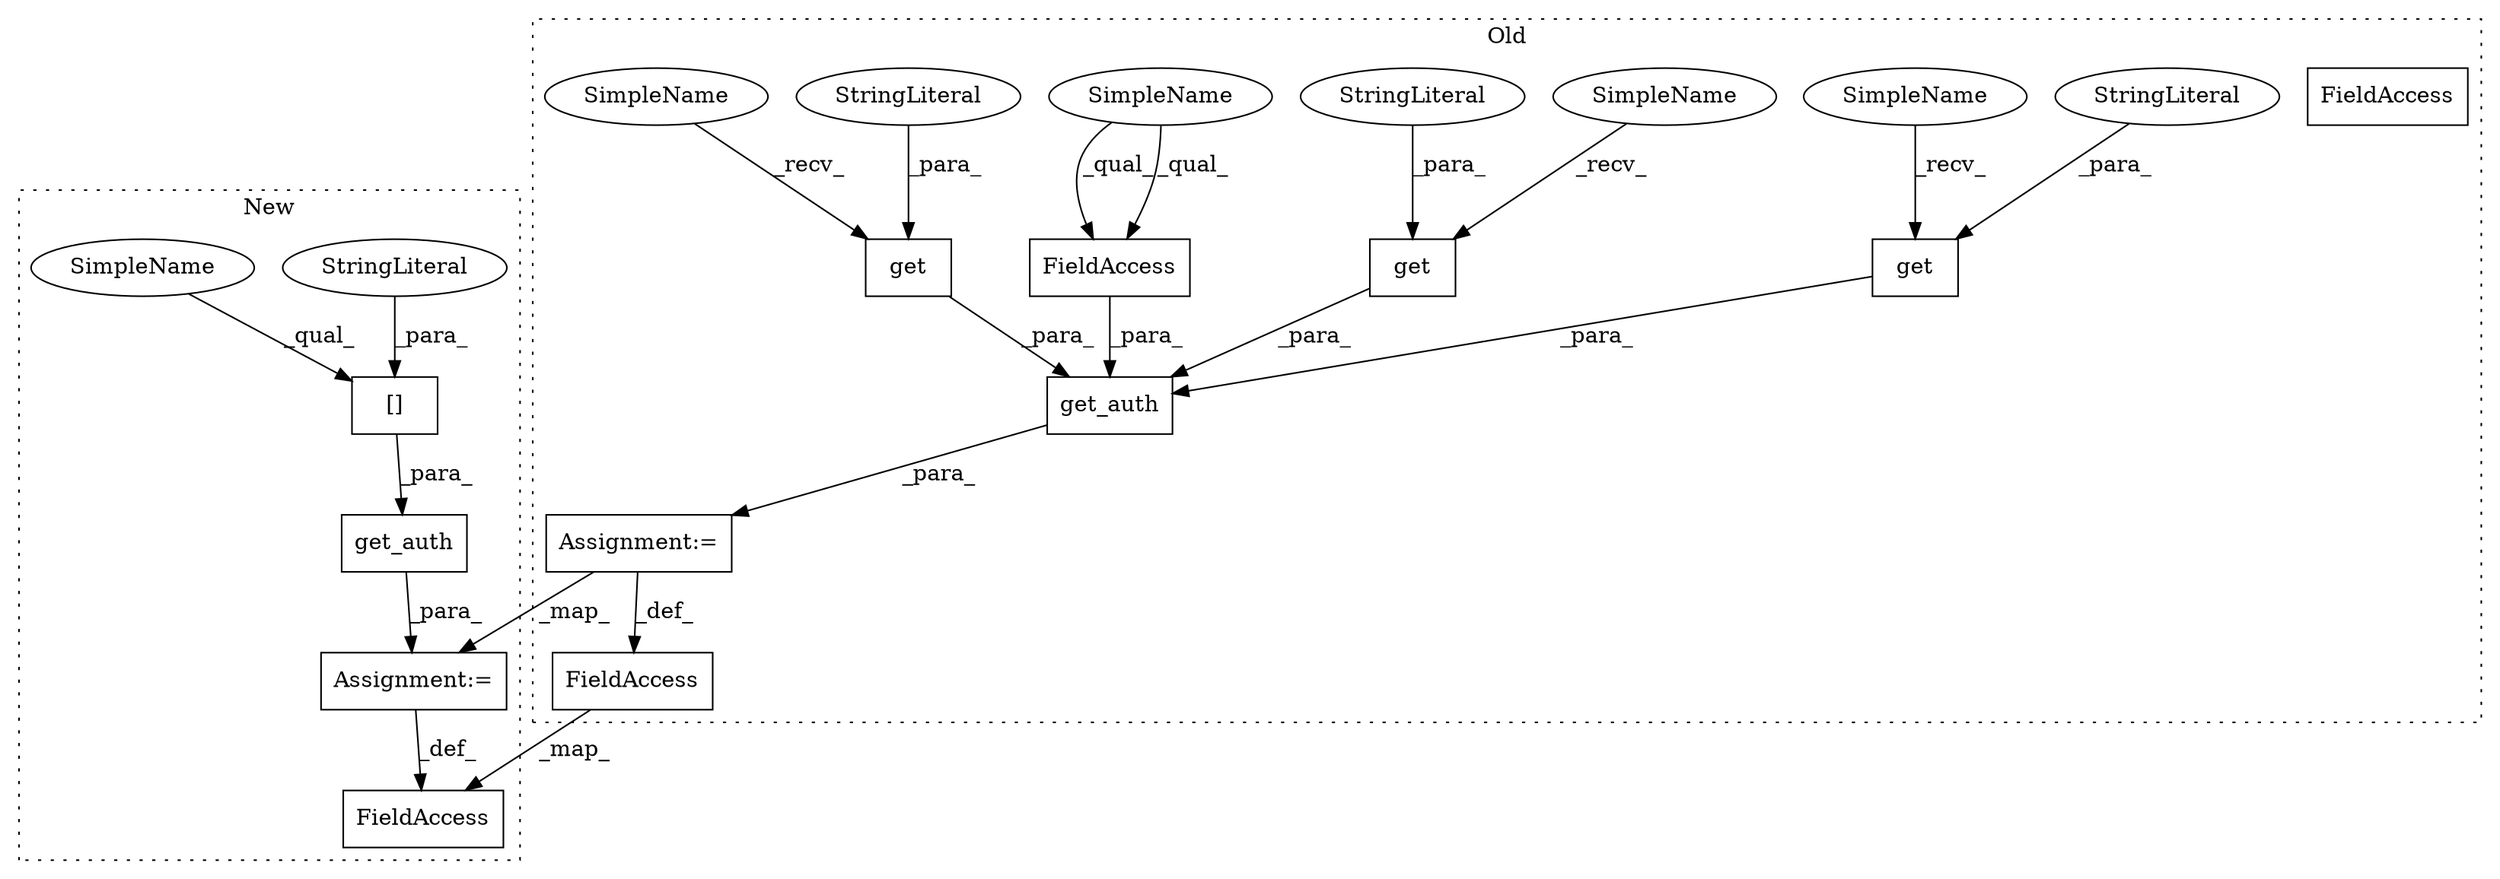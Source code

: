 digraph G {
subgraph cluster0 {
1 [label="get" a="32" s="892,906" l="4,1" shape="box"];
4 [label="get" a="32" s="837,857" l="4,1" shape="box"];
5 [label="get_auth" a="32" s="809,921" l="9,1" shape="box"];
6 [label="FieldAccess" a="22" s="818" l="8" shape="box"];
7 [label="get" a="32" s="869,880" l="4,1" shape="box"];
8 [label="FieldAccess" a="22" s="799" l="9" shape="box"];
11 [label="StringLiteral" a="45" s="873" l="7" shape="ellipse"];
12 [label="StringLiteral" a="45" s="896" l="10" shape="ellipse"];
13 [label="StringLiteral" a="45" s="841" l="16" shape="ellipse"];
14 [label="Assignment:=" a="7" s="808" l="1" shape="box"];
16 [label="SimpleName" a="42" s="818" l="4" shape="ellipse"];
17 [label="SimpleName" a="42" s="859" l="9" shape="ellipse"];
18 [label="SimpleName" a="42" s="882" l="9" shape="ellipse"];
19 [label="SimpleName" a="42" s="827" l="9" shape="ellipse"];
21 [label="FieldAccess" a="22" s="818" l="8" shape="box"];
label = "Old";
style="dotted";
}
subgraph cluster1 {
2 [label="get_auth" a="32" s="809,857" l="9,1" shape="box"];
3 [label="[]" a="2" s="818,834" l="10,1" shape="box"];
9 [label="FieldAccess" a="22" s="799" l="9" shape="box"];
10 [label="StringLiteral" a="45" s="828" l="6" shape="ellipse"];
15 [label="Assignment:=" a="7" s="808" l="1" shape="box"];
20 [label="SimpleName" a="42" s="818" l="9" shape="ellipse"];
label = "New";
style="dotted";
}
1 -> 5 [label="_para_"];
2 -> 15 [label="_para_"];
3 -> 2 [label="_para_"];
4 -> 5 [label="_para_"];
5 -> 14 [label="_para_"];
7 -> 5 [label="_para_"];
8 -> 9 [label="_map_"];
10 -> 3 [label="_para_"];
11 -> 7 [label="_para_"];
12 -> 1 [label="_para_"];
13 -> 4 [label="_para_"];
14 -> 8 [label="_def_"];
14 -> 15 [label="_map_"];
15 -> 9 [label="_def_"];
16 -> 21 [label="_qual_"];
16 -> 21 [label="_qual_"];
17 -> 7 [label="_recv_"];
18 -> 1 [label="_recv_"];
19 -> 4 [label="_recv_"];
20 -> 3 [label="_qual_"];
21 -> 5 [label="_para_"];
}